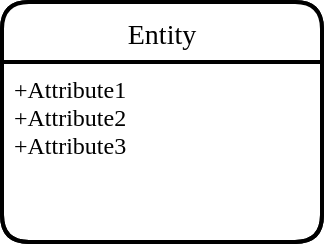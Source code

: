 <mxfile version="20.8.23" type="github">
  <diagram name="MER" id="A2fAMGsQMXvIKnF8qpCU">
    <mxGraphModel dx="1050" dy="573" grid="1" gridSize="10" guides="1" tooltips="1" connect="1" arrows="1" fold="1" page="1" pageScale="1" pageWidth="850" pageHeight="1100" math="0" shadow="0">
      <root>
        <mxCell id="0" />
        <mxCell id="1" parent="0" />
        <mxCell id="OX5ZEf51lm33wvpcWz9B-1" value="Entity" style="swimlane;childLayout=stackLayout;horizontal=1;startSize=30;horizontalStack=0;rounded=1;fontSize=14;fontStyle=0;strokeWidth=2;resizeParent=0;resizeLast=1;shadow=0;dashed=0;align=center;" vertex="1" parent="1">
          <mxGeometry x="340" y="240" width="160" height="120" as="geometry" />
        </mxCell>
        <mxCell id="OX5ZEf51lm33wvpcWz9B-2" value="+Attribute1&#xa;+Attribute2&#xa;+Attribute3" style="align=left;strokeColor=none;fillColor=none;spacingLeft=4;fontSize=12;verticalAlign=top;resizable=0;rotatable=0;part=1;fontFamily=Nunito;fontSource=https%3A%2F%2Ffonts.googleapis.com%2Fcss%3Ffamily%3DNunito;" vertex="1" parent="OX5ZEf51lm33wvpcWz9B-1">
          <mxGeometry y="30" width="160" height="90" as="geometry" />
        </mxCell>
        <mxCell id="OX5ZEf51lm33wvpcWz9B-3" value="Entity" style="swimlane;childLayout=stackLayout;horizontal=1;startSize=30;horizontalStack=0;rounded=1;fontSize=14;fontStyle=0;strokeWidth=2;resizeParent=0;resizeLast=1;shadow=0;dashed=0;align=center;fontFamily=Nunito;fontSource=https%3A%2F%2Ffonts.googleapis.com%2Fcss%3Ffamily%3DNunito;" vertex="1" parent="1">
          <mxGeometry x="340" y="240" width="160" height="120" as="geometry" />
        </mxCell>
      </root>
    </mxGraphModel>
  </diagram>
</mxfile>

